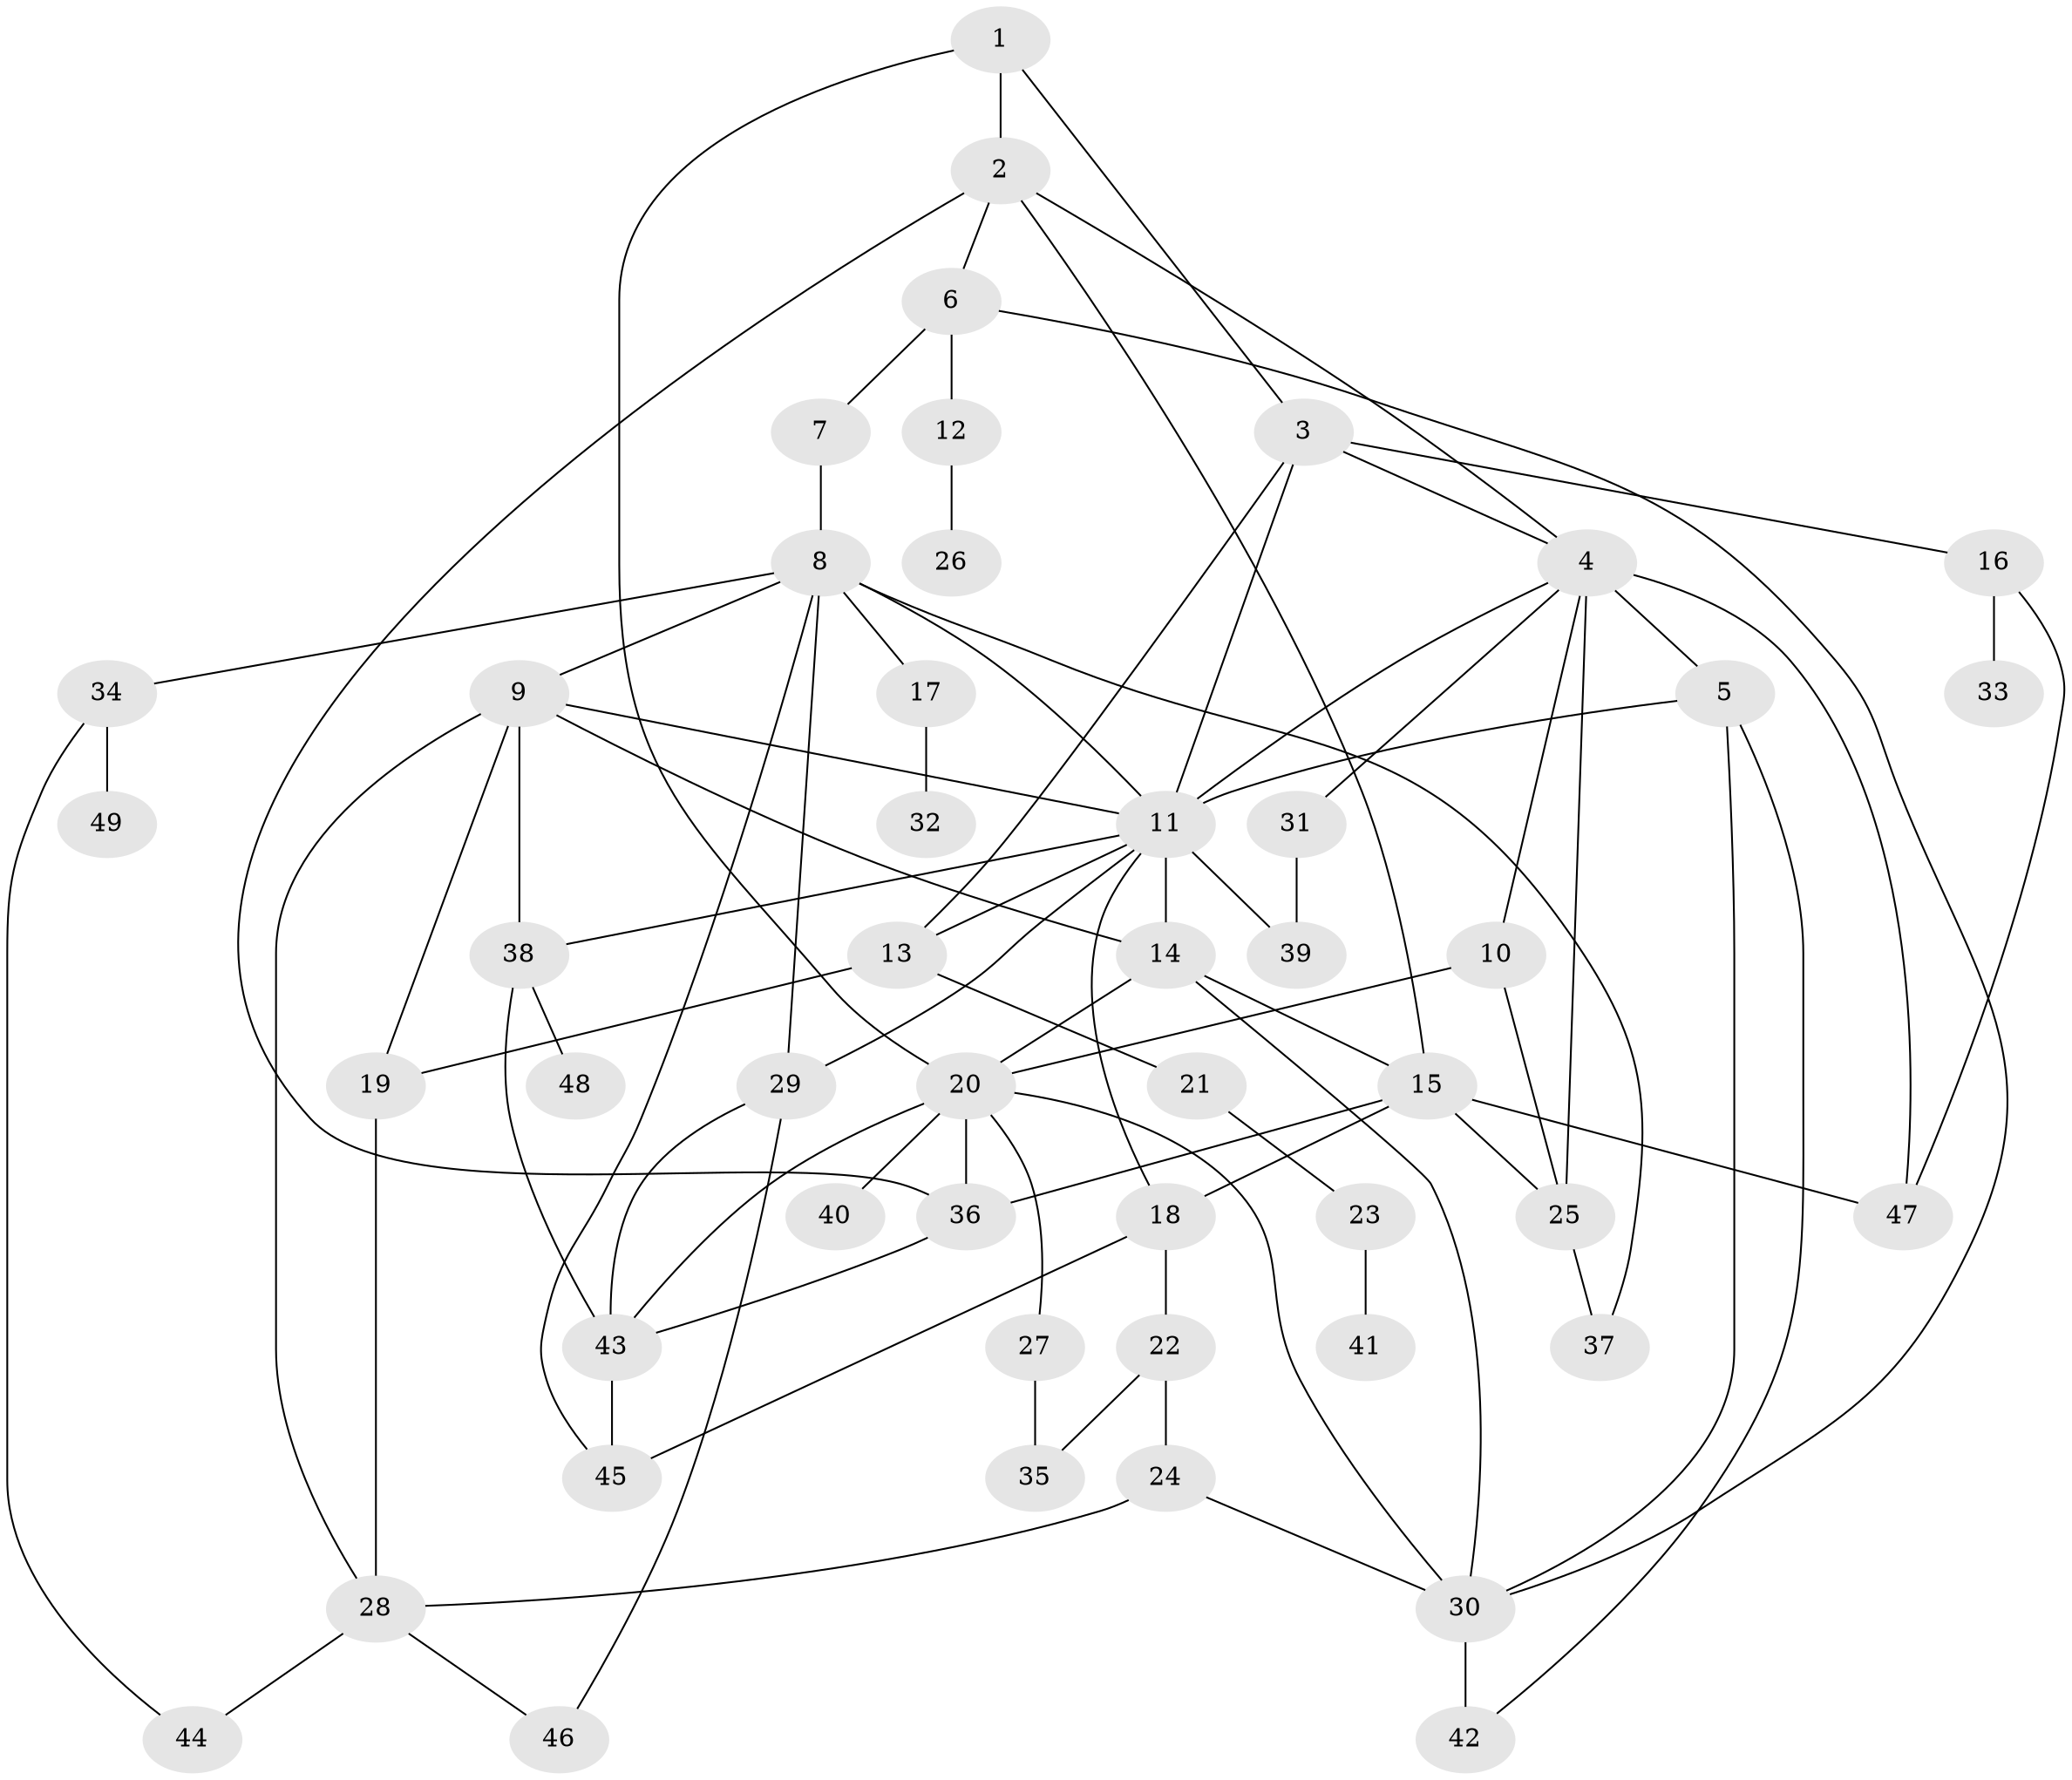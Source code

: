 // original degree distribution, {3: 0.25773195876288657, 6: 0.041237113402061855, 7: 0.010309278350515464, 4: 0.12371134020618557, 2: 0.30927835051546393, 9: 0.010309278350515464, 10: 0.010309278350515464, 5: 0.07216494845360824, 1: 0.16494845360824742}
// Generated by graph-tools (version 1.1) at 2025/33/03/09/25 02:33:59]
// undirected, 49 vertices, 85 edges
graph export_dot {
graph [start="1"]
  node [color=gray90,style=filled];
  1;
  2;
  3;
  4;
  5;
  6;
  7;
  8;
  9;
  10;
  11;
  12;
  13;
  14;
  15;
  16;
  17;
  18;
  19;
  20;
  21;
  22;
  23;
  24;
  25;
  26;
  27;
  28;
  29;
  30;
  31;
  32;
  33;
  34;
  35;
  36;
  37;
  38;
  39;
  40;
  41;
  42;
  43;
  44;
  45;
  46;
  47;
  48;
  49;
  1 -- 2 [weight=1.0];
  1 -- 3 [weight=1.0];
  1 -- 20 [weight=1.0];
  2 -- 4 [weight=1.0];
  2 -- 6 [weight=1.0];
  2 -- 15 [weight=1.0];
  2 -- 36 [weight=1.0];
  3 -- 4 [weight=1.0];
  3 -- 11 [weight=1.0];
  3 -- 13 [weight=2.0];
  3 -- 16 [weight=1.0];
  4 -- 5 [weight=2.0];
  4 -- 10 [weight=1.0];
  4 -- 11 [weight=1.0];
  4 -- 25 [weight=1.0];
  4 -- 31 [weight=1.0];
  4 -- 47 [weight=1.0];
  5 -- 11 [weight=1.0];
  5 -- 30 [weight=1.0];
  5 -- 42 [weight=1.0];
  6 -- 7 [weight=1.0];
  6 -- 12 [weight=1.0];
  6 -- 30 [weight=1.0];
  7 -- 8 [weight=1.0];
  8 -- 9 [weight=1.0];
  8 -- 11 [weight=2.0];
  8 -- 17 [weight=1.0];
  8 -- 29 [weight=1.0];
  8 -- 34 [weight=1.0];
  8 -- 37 [weight=1.0];
  8 -- 45 [weight=1.0];
  9 -- 11 [weight=1.0];
  9 -- 14 [weight=1.0];
  9 -- 19 [weight=1.0];
  9 -- 28 [weight=1.0];
  9 -- 38 [weight=1.0];
  10 -- 20 [weight=1.0];
  10 -- 25 [weight=1.0];
  11 -- 13 [weight=1.0];
  11 -- 14 [weight=1.0];
  11 -- 18 [weight=2.0];
  11 -- 29 [weight=1.0];
  11 -- 38 [weight=1.0];
  11 -- 39 [weight=1.0];
  12 -- 26 [weight=1.0];
  13 -- 19 [weight=2.0];
  13 -- 21 [weight=1.0];
  14 -- 15 [weight=1.0];
  14 -- 20 [weight=1.0];
  14 -- 30 [weight=1.0];
  15 -- 18 [weight=1.0];
  15 -- 25 [weight=1.0];
  15 -- 36 [weight=1.0];
  15 -- 47 [weight=1.0];
  16 -- 33 [weight=1.0];
  16 -- 47 [weight=1.0];
  17 -- 32 [weight=1.0];
  18 -- 22 [weight=1.0];
  18 -- 45 [weight=1.0];
  19 -- 28 [weight=1.0];
  20 -- 27 [weight=1.0];
  20 -- 30 [weight=1.0];
  20 -- 36 [weight=2.0];
  20 -- 40 [weight=1.0];
  20 -- 43 [weight=1.0];
  21 -- 23 [weight=1.0];
  22 -- 24 [weight=1.0];
  22 -- 35 [weight=1.0];
  23 -- 41 [weight=1.0];
  24 -- 28 [weight=1.0];
  24 -- 30 [weight=2.0];
  25 -- 37 [weight=1.0];
  27 -- 35 [weight=1.0];
  28 -- 44 [weight=1.0];
  28 -- 46 [weight=1.0];
  29 -- 43 [weight=1.0];
  29 -- 46 [weight=1.0];
  30 -- 42 [weight=2.0];
  31 -- 39 [weight=1.0];
  34 -- 44 [weight=1.0];
  34 -- 49 [weight=1.0];
  36 -- 43 [weight=1.0];
  38 -- 43 [weight=1.0];
  38 -- 48 [weight=1.0];
  43 -- 45 [weight=1.0];
}
